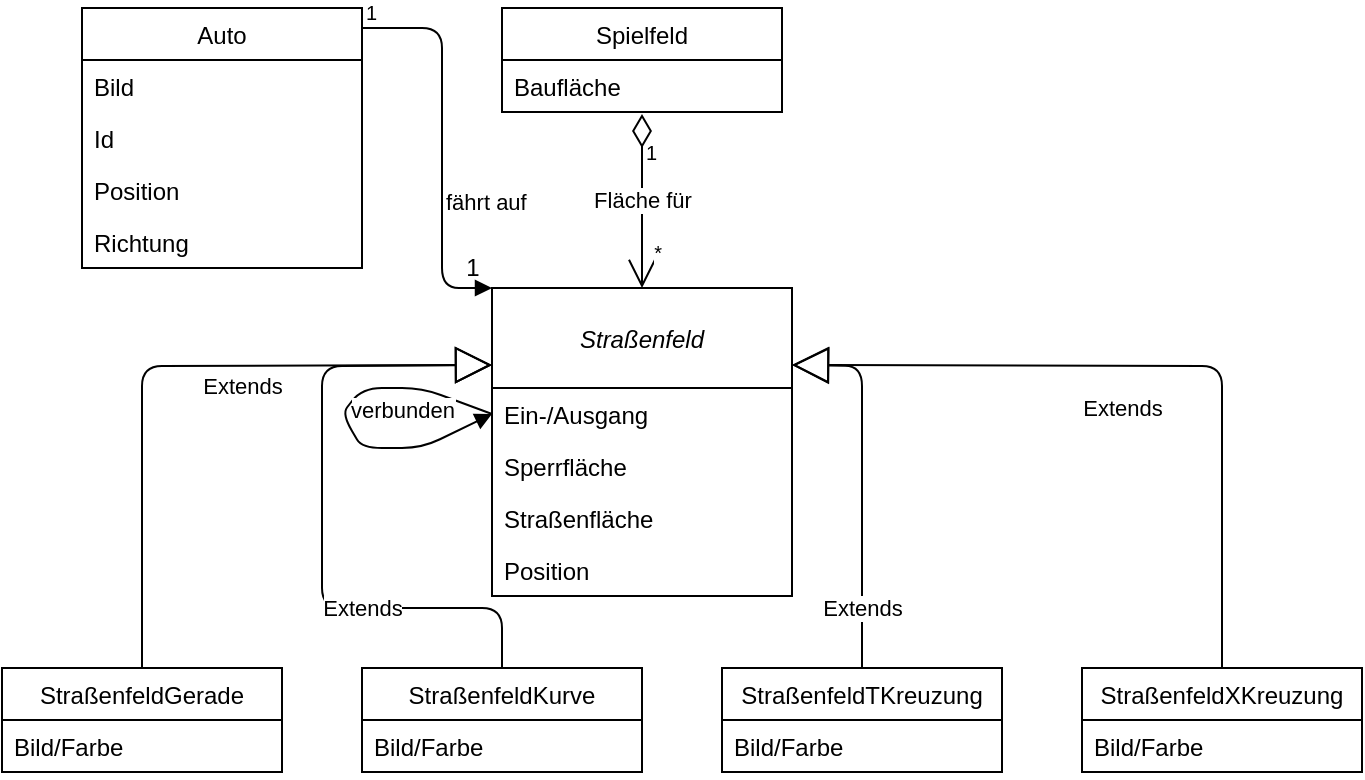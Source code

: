 <mxfile version="13.1.12" type="github">
  <diagram id="VJ4gBRLPfHEQcIUoVyoj" name="Page-1">
    <mxGraphModel dx="1038" dy="547" grid="1" gridSize="10" guides="1" tooltips="1" connect="1" arrows="1" fold="1" page="1" pageScale="1" pageWidth="827" pageHeight="1169" math="0" shadow="0">
      <root>
        <mxCell id="0" />
        <mxCell id="1" parent="0" />
        <mxCell id="-gcXNnlhB-4B4d6z5VCx-188" value="" style="edgeStyle=orthogonalEdgeStyle;rounded=0;orthogonalLoop=1;jettySize=auto;html=1;fontSize=12;" parent="1" edge="1">
          <mxGeometry relative="1" as="geometry">
            <Array as="points">
              <mxPoint x="10" y="509" />
              <mxPoint x="10" y="639" />
            </Array>
            <mxPoint x="50" y="639" as="targetPoint" />
          </mxGeometry>
        </mxCell>
        <mxCell id="-gcXNnlhB-4B4d6z5VCx-190" value="" style="edgeStyle=orthogonalEdgeStyle;rounded=0;orthogonalLoop=1;jettySize=auto;html=1;fontSize=12;" parent="1" edge="1">
          <mxGeometry relative="1" as="geometry">
            <Array as="points">
              <mxPoint x="30" y="535" />
              <mxPoint x="30" y="665" />
            </Array>
            <mxPoint x="50" y="665" as="targetPoint" />
          </mxGeometry>
        </mxCell>
        <mxCell id="-l_j1n_9Ub-t-qIlccOr-52" value="Spielfeld" style="swimlane;fontStyle=0;childLayout=stackLayout;horizontal=1;startSize=26;fillColor=none;horizontalStack=0;resizeParent=1;resizeParentMax=0;resizeLast=0;collapsible=1;marginBottom=0;" parent="1" vertex="1">
          <mxGeometry x="330" y="900" width="140" height="52" as="geometry" />
        </mxCell>
        <mxCell id="tpF-LeXYUOlSiwq5U07W-5" value="fährt auf" style="endArrow=block;endFill=1;html=1;edgeStyle=orthogonalEdgeStyle;align=left;verticalAlign=top;entryX=0;entryY=0;entryDx=0;entryDy=0;" edge="1" parent="-l_j1n_9Ub-t-qIlccOr-52" target="-l_j1n_9Ub-t-qIlccOr-60">
          <mxGeometry x="0.171" relative="1" as="geometry">
            <mxPoint x="-70" y="10" as="sourcePoint" />
            <mxPoint x="90" y="10" as="targetPoint" />
            <Array as="points">
              <mxPoint x="-30" y="10" />
              <mxPoint x="-30" y="140" />
            </Array>
            <mxPoint as="offset" />
          </mxGeometry>
        </mxCell>
        <mxCell id="tpF-LeXYUOlSiwq5U07W-6" value="1" style="resizable=0;html=1;align=left;verticalAlign=bottom;labelBackgroundColor=#ffffff;fontSize=10;" connectable="0" vertex="1" parent="tpF-LeXYUOlSiwq5U07W-5">
          <mxGeometry x="-1" relative="1" as="geometry" />
        </mxCell>
        <mxCell id="DvyWiu1rD5Dh5u9udajw-22" value="Baufläche" style="text;strokeColor=none;fillColor=none;align=left;verticalAlign=top;spacingLeft=4;spacingRight=4;overflow=hidden;rotatable=0;points=[[0,0.5],[1,0.5]];portConstraint=eastwest;" parent="-l_j1n_9Ub-t-qIlccOr-52" vertex="1">
          <mxGeometry y="26" width="140" height="26" as="geometry" />
        </mxCell>
        <mxCell id="HwDk1v7BcjZM1RC5vHMe-6" value="Fläche für" style="endArrow=open;html=1;endSize=12;startArrow=diamondThin;startSize=14;startFill=0;edgeStyle=orthogonalEdgeStyle;exitX=0.5;exitY=1.038;exitDx=0;exitDy=0;exitPerimeter=0;entryX=0.5;entryY=0;entryDx=0;entryDy=0;" parent="1" source="DvyWiu1rD5Dh5u9udajw-22" target="-l_j1n_9Ub-t-qIlccOr-60" edge="1">
          <mxGeometry relative="1" as="geometry">
            <mxPoint x="340" y="1000" as="sourcePoint" />
            <mxPoint x="340" y="1020" as="targetPoint" />
          </mxGeometry>
        </mxCell>
        <mxCell id="HwDk1v7BcjZM1RC5vHMe-7" value="1" style="resizable=0;html=1;align=left;verticalAlign=top;labelBackgroundColor=#ffffff;fontSize=10;" parent="HwDk1v7BcjZM1RC5vHMe-6" connectable="0" vertex="1">
          <mxGeometry x="-1" relative="1" as="geometry">
            <mxPoint y="7.01" as="offset" />
          </mxGeometry>
        </mxCell>
        <mxCell id="HwDk1v7BcjZM1RC5vHMe-8" value="*" style="resizable=0;html=1;align=right;verticalAlign=top;labelBackgroundColor=#ffffff;fontSize=10;" parent="HwDk1v7BcjZM1RC5vHMe-6" connectable="0" vertex="1">
          <mxGeometry x="1" relative="1" as="geometry">
            <mxPoint x="10" y="-29.99" as="offset" />
          </mxGeometry>
        </mxCell>
        <mxCell id="-gcXNnlhB-4B4d6z5VCx-74" value="StraßenfeldKurve" style="swimlane;fontStyle=0;childLayout=stackLayout;horizontal=1;startSize=26;fillColor=none;horizontalStack=0;resizeParent=1;resizeParentMax=0;resizeLast=0;collapsible=1;marginBottom=0;" parent="1" vertex="1">
          <mxGeometry x="260" y="1230" width="140" height="52" as="geometry" />
        </mxCell>
        <mxCell id="-gcXNnlhB-4B4d6z5VCx-77" value="Bild/Farbe" style="text;strokeColor=none;fillColor=none;align=left;verticalAlign=top;spacingLeft=4;spacingRight=4;overflow=hidden;rotatable=0;points=[[0,0.5],[1,0.5]];portConstraint=eastwest;" parent="-gcXNnlhB-4B4d6z5VCx-74" vertex="1">
          <mxGeometry y="26" width="140" height="26" as="geometry" />
        </mxCell>
        <mxCell id="-gcXNnlhB-4B4d6z5VCx-78" value="StraßenfeldTKreuzung" style="swimlane;fontStyle=0;childLayout=stackLayout;horizontal=1;startSize=26;fillColor=none;horizontalStack=0;resizeParent=1;resizeParentMax=0;resizeLast=0;collapsible=1;marginBottom=0;" parent="1" vertex="1">
          <mxGeometry x="440" y="1230" width="140" height="52" as="geometry" />
        </mxCell>
        <mxCell id="HwDk1v7BcjZM1RC5vHMe-26" value="Bild/Farbe" style="text;strokeColor=none;fillColor=none;align=left;verticalAlign=top;spacingLeft=4;spacingRight=4;overflow=hidden;rotatable=0;points=[[0,0.5],[1,0.5]];portConstraint=eastwest;" parent="-gcXNnlhB-4B4d6z5VCx-78" vertex="1">
          <mxGeometry y="26" width="140" height="26" as="geometry" />
        </mxCell>
        <mxCell id="-gcXNnlhB-4B4d6z5VCx-70" value="StraßenfeldGerade" style="swimlane;fontStyle=0;childLayout=stackLayout;horizontal=1;startSize=26;fillColor=none;horizontalStack=0;resizeParent=1;resizeParentMax=0;resizeLast=0;collapsible=1;marginBottom=0;" parent="1" vertex="1">
          <mxGeometry x="80" y="1230" width="140" height="52" as="geometry" />
        </mxCell>
        <mxCell id="HwDk1v7BcjZM1RC5vHMe-25" value="Bild/Farbe" style="text;strokeColor=none;fillColor=none;align=left;verticalAlign=top;spacingLeft=4;spacingRight=4;overflow=hidden;rotatable=0;points=[[0,0.5],[1,0.5]];portConstraint=eastwest;" parent="-gcXNnlhB-4B4d6z5VCx-70" vertex="1">
          <mxGeometry y="26" width="140" height="26" as="geometry" />
        </mxCell>
        <mxCell id="-gcXNnlhB-4B4d6z5VCx-82" value="StraßenfeldXKreuzung" style="swimlane;fontStyle=0;childLayout=stackLayout;horizontal=1;startSize=26;fillColor=none;horizontalStack=0;resizeParent=1;resizeParentMax=0;resizeLast=0;collapsible=1;marginBottom=0;" parent="1" vertex="1">
          <mxGeometry x="620" y="1230" width="140" height="52" as="geometry" />
        </mxCell>
        <mxCell id="HwDk1v7BcjZM1RC5vHMe-27" value="Bild/Farbe" style="text;strokeColor=none;fillColor=none;align=left;verticalAlign=top;spacingLeft=4;spacingRight=4;overflow=hidden;rotatable=0;points=[[0,0.5],[1,0.5]];portConstraint=eastwest;" parent="-gcXNnlhB-4B4d6z5VCx-82" vertex="1">
          <mxGeometry y="26" width="140" height="26" as="geometry" />
        </mxCell>
        <mxCell id="HwDk1v7BcjZM1RC5vHMe-40" value="Extends" style="endArrow=block;endSize=16;endFill=0;html=1;exitX=0.5;exitY=0;exitDx=0;exitDy=0;entryX=0;entryY=0.25;entryDx=0;entryDy=0;" parent="1" source="-gcXNnlhB-4B4d6z5VCx-70" target="-l_j1n_9Ub-t-qIlccOr-60" edge="1">
          <mxGeometry x="-0.133" y="-50" width="160" relative="1" as="geometry">
            <mxPoint x="90" y="1120" as="sourcePoint" />
            <mxPoint x="250" y="1120" as="targetPoint" />
            <Array as="points">
              <mxPoint x="150" y="1079" />
            </Array>
            <mxPoint as="offset" />
          </mxGeometry>
        </mxCell>
        <mxCell id="HwDk1v7BcjZM1RC5vHMe-41" value="Extends" style="endArrow=block;endSize=16;endFill=0;html=1;exitX=0.5;exitY=0;exitDx=0;exitDy=0;entryX=0;entryY=0.25;entryDx=0;entryDy=0;" parent="1" source="-gcXNnlhB-4B4d6z5VCx-74" target="-l_j1n_9Ub-t-qIlccOr-60" edge="1">
          <mxGeometry x="-0.385" width="160" relative="1" as="geometry">
            <mxPoint x="160" y="1240" as="sourcePoint" />
            <mxPoint x="320" y="1080" as="targetPoint" />
            <Array as="points">
              <mxPoint x="330" y="1200" />
              <mxPoint x="240" y="1200" />
              <mxPoint x="240" y="1079" />
            </Array>
            <mxPoint as="offset" />
          </mxGeometry>
        </mxCell>
        <mxCell id="HwDk1v7BcjZM1RC5vHMe-43" value="Extends" style="endArrow=block;endSize=16;endFill=0;html=1;exitX=0.5;exitY=0;exitDx=0;exitDy=0;entryX=1;entryY=0.25;entryDx=0;entryDy=0;" parent="1" source="-gcXNnlhB-4B4d6z5VCx-78" target="-l_j1n_9Ub-t-qIlccOr-60" edge="1">
          <mxGeometry x="-0.672" width="160" relative="1" as="geometry">
            <mxPoint x="510" y="1230" as="sourcePoint" />
            <mxPoint x="685" y="1082" as="targetPoint" />
            <Array as="points">
              <mxPoint x="510" y="1079" />
            </Array>
            <mxPoint as="offset" />
          </mxGeometry>
        </mxCell>
        <mxCell id="HwDk1v7BcjZM1RC5vHMe-44" value="Extends" style="endArrow=block;endSize=16;endFill=0;html=1;exitX=0.5;exitY=0;exitDx=0;exitDy=0;entryX=1;entryY=0.25;entryDx=0;entryDy=0;" parent="1" target="-l_j1n_9Ub-t-qIlccOr-60" edge="1">
          <mxGeometry x="-0.835" y="50" width="160" relative="1" as="geometry">
            <mxPoint x="690" y="1230" as="sourcePoint" />
            <mxPoint x="685" y="1082" as="targetPoint" />
            <Array as="points">
              <mxPoint x="690" y="1200" />
              <mxPoint x="690" y="1079" />
            </Array>
            <mxPoint y="-100" as="offset" />
          </mxGeometry>
        </mxCell>
        <mxCell id="-l_j1n_9Ub-t-qIlccOr-56" value="Auto" style="swimlane;fontStyle=0;childLayout=stackLayout;horizontal=1;startSize=26;fillColor=none;horizontalStack=0;resizeParent=1;resizeParentMax=0;resizeLast=0;collapsible=1;marginBottom=0;" parent="1" vertex="1">
          <mxGeometry x="120" y="900" width="140" height="130" as="geometry" />
        </mxCell>
        <mxCell id="-l_j1n_9Ub-t-qIlccOr-57" value="Bild" style="text;strokeColor=none;fillColor=none;align=left;verticalAlign=top;spacingLeft=4;spacingRight=4;overflow=hidden;rotatable=0;points=[[0,0.5],[1,0.5]];portConstraint=eastwest;" parent="-l_j1n_9Ub-t-qIlccOr-56" vertex="1">
          <mxGeometry y="26" width="140" height="26" as="geometry" />
        </mxCell>
        <mxCell id="-l_j1n_9Ub-t-qIlccOr-58" value="Id" style="text;strokeColor=none;fillColor=none;align=left;verticalAlign=top;spacingLeft=4;spacingRight=4;overflow=hidden;rotatable=0;points=[[0,0.5],[1,0.5]];portConstraint=eastwest;" parent="-l_j1n_9Ub-t-qIlccOr-56" vertex="1">
          <mxGeometry y="52" width="140" height="26" as="geometry" />
        </mxCell>
        <mxCell id="-l_j1n_9Ub-t-qIlccOr-59" value="Position" style="text;strokeColor=none;fillColor=none;align=left;verticalAlign=top;spacingLeft=4;spacingRight=4;overflow=hidden;rotatable=0;points=[[0,0.5],[1,0.5]];portConstraint=eastwest;" parent="-l_j1n_9Ub-t-qIlccOr-56" vertex="1">
          <mxGeometry y="78" width="140" height="26" as="geometry" />
        </mxCell>
        <mxCell id="tpF-LeXYUOlSiwq5U07W-1" value="Richtung" style="text;strokeColor=none;fillColor=none;align=left;verticalAlign=top;spacingLeft=4;spacingRight=4;overflow=hidden;rotatable=0;points=[[0,0.5],[1,0.5]];portConstraint=eastwest;" vertex="1" parent="-l_j1n_9Ub-t-qIlccOr-56">
          <mxGeometry y="104" width="140" height="26" as="geometry" />
        </mxCell>
        <mxCell id="tpF-LeXYUOlSiwq5U07W-7" value="1" style="text;html=1;align=center;verticalAlign=middle;resizable=0;points=[];autosize=1;" vertex="1" parent="1">
          <mxGeometry x="305" y="1020" width="20" height="20" as="geometry" />
        </mxCell>
        <mxCell id="-l_j1n_9Ub-t-qIlccOr-60" value="Straßenfeld" style="swimlane;fontStyle=2;childLayout=stackLayout;horizontal=1;startSize=50;fillColor=none;horizontalStack=0;resizeParent=1;resizeParentMax=0;resizeLast=0;collapsible=1;marginBottom=0;fontSize=12;spacing=2;" parent="1" vertex="1">
          <mxGeometry x="325" y="1040" width="150" height="154" as="geometry" />
        </mxCell>
        <mxCell id="-l_j1n_9Ub-t-qIlccOr-61" value="Ein-/Ausgang" style="text;strokeColor=none;fillColor=none;align=left;verticalAlign=top;spacingLeft=4;spacingRight=4;overflow=hidden;rotatable=0;points=[[0,0.5],[1,0.5]];portConstraint=eastwest;" parent="-l_j1n_9Ub-t-qIlccOr-60" vertex="1">
          <mxGeometry y="50" width="150" height="26" as="geometry" />
        </mxCell>
        <mxCell id="-l_j1n_9Ub-t-qIlccOr-62" value="Sperrfläche" style="text;strokeColor=none;fillColor=none;align=left;verticalAlign=top;spacingLeft=4;spacingRight=4;overflow=hidden;rotatable=0;points=[[0,0.5],[1,0.5]];portConstraint=eastwest;" parent="-l_j1n_9Ub-t-qIlccOr-60" vertex="1">
          <mxGeometry y="76" width="150" height="26" as="geometry" />
        </mxCell>
        <mxCell id="-l_j1n_9Ub-t-qIlccOr-63" value="Straßenfläche" style="text;strokeColor=none;fillColor=none;align=left;verticalAlign=top;spacingLeft=4;spacingRight=4;overflow=hidden;rotatable=0;points=[[0,0.5],[1,0.5]];portConstraint=eastwest;" parent="-l_j1n_9Ub-t-qIlccOr-60" vertex="1">
          <mxGeometry y="102" width="150" height="26" as="geometry" />
        </mxCell>
        <mxCell id="tpF-LeXYUOlSiwq5U07W-12" value="Position" style="text;strokeColor=none;fillColor=none;align=left;verticalAlign=top;spacingLeft=4;spacingRight=4;overflow=hidden;rotatable=0;points=[[0,0.5],[1,0.5]];portConstraint=eastwest;" vertex="1" parent="-l_j1n_9Ub-t-qIlccOr-60">
          <mxGeometry y="128" width="150" height="26" as="geometry" />
        </mxCell>
        <mxCell id="tpF-LeXYUOlSiwq5U07W-4" value="verbunden" style="html=1;verticalAlign=bottom;endArrow=block;exitX=0;exitY=0.5;exitDx=0;exitDy=0;entryX=0;entryY=0.5;entryDx=0;entryDy=0;" edge="1" parent="-l_j1n_9Ub-t-qIlccOr-60" source="-l_j1n_9Ub-t-qIlccOr-61" target="-l_j1n_9Ub-t-qIlccOr-61">
          <mxGeometry x="0.432" y="10" width="80" relative="1" as="geometry">
            <mxPoint x="45" y="20" as="sourcePoint" />
            <mxPoint x="125" y="20" as="targetPoint" />
            <Array as="points">
              <mxPoint x="-35" y="50" />
              <mxPoint x="-65" y="50" />
              <mxPoint x="-75" y="63" />
              <mxPoint x="-65" y="80" />
              <mxPoint x="-35" y="80" />
            </Array>
            <mxPoint as="offset" />
          </mxGeometry>
        </mxCell>
      </root>
    </mxGraphModel>
  </diagram>
</mxfile>
